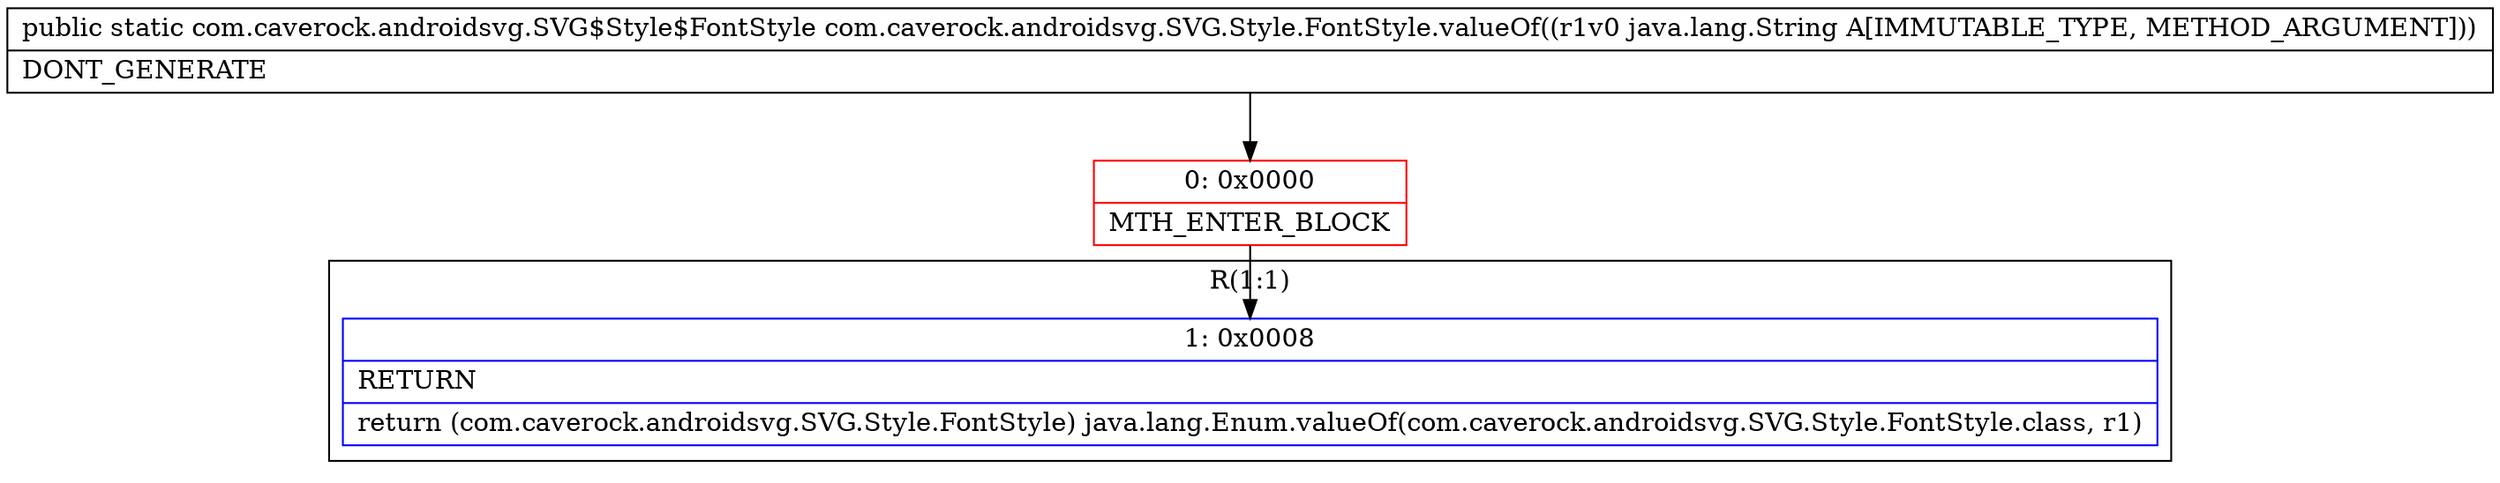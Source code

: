 digraph "CFG forcom.caverock.androidsvg.SVG.Style.FontStyle.valueOf(Ljava\/lang\/String;)Lcom\/caverock\/androidsvg\/SVG$Style$FontStyle;" {
subgraph cluster_Region_2007546514 {
label = "R(1:1)";
node [shape=record,color=blue];
Node_1 [shape=record,label="{1\:\ 0x0008|RETURN\l|return (com.caverock.androidsvg.SVG.Style.FontStyle) java.lang.Enum.valueOf(com.caverock.androidsvg.SVG.Style.FontStyle.class, r1)\l}"];
}
Node_0 [shape=record,color=red,label="{0\:\ 0x0000|MTH_ENTER_BLOCK\l}"];
MethodNode[shape=record,label="{public static com.caverock.androidsvg.SVG$Style$FontStyle com.caverock.androidsvg.SVG.Style.FontStyle.valueOf((r1v0 java.lang.String A[IMMUTABLE_TYPE, METHOD_ARGUMENT]))  | DONT_GENERATE\l}"];
MethodNode -> Node_0;
Node_0 -> Node_1;
}

